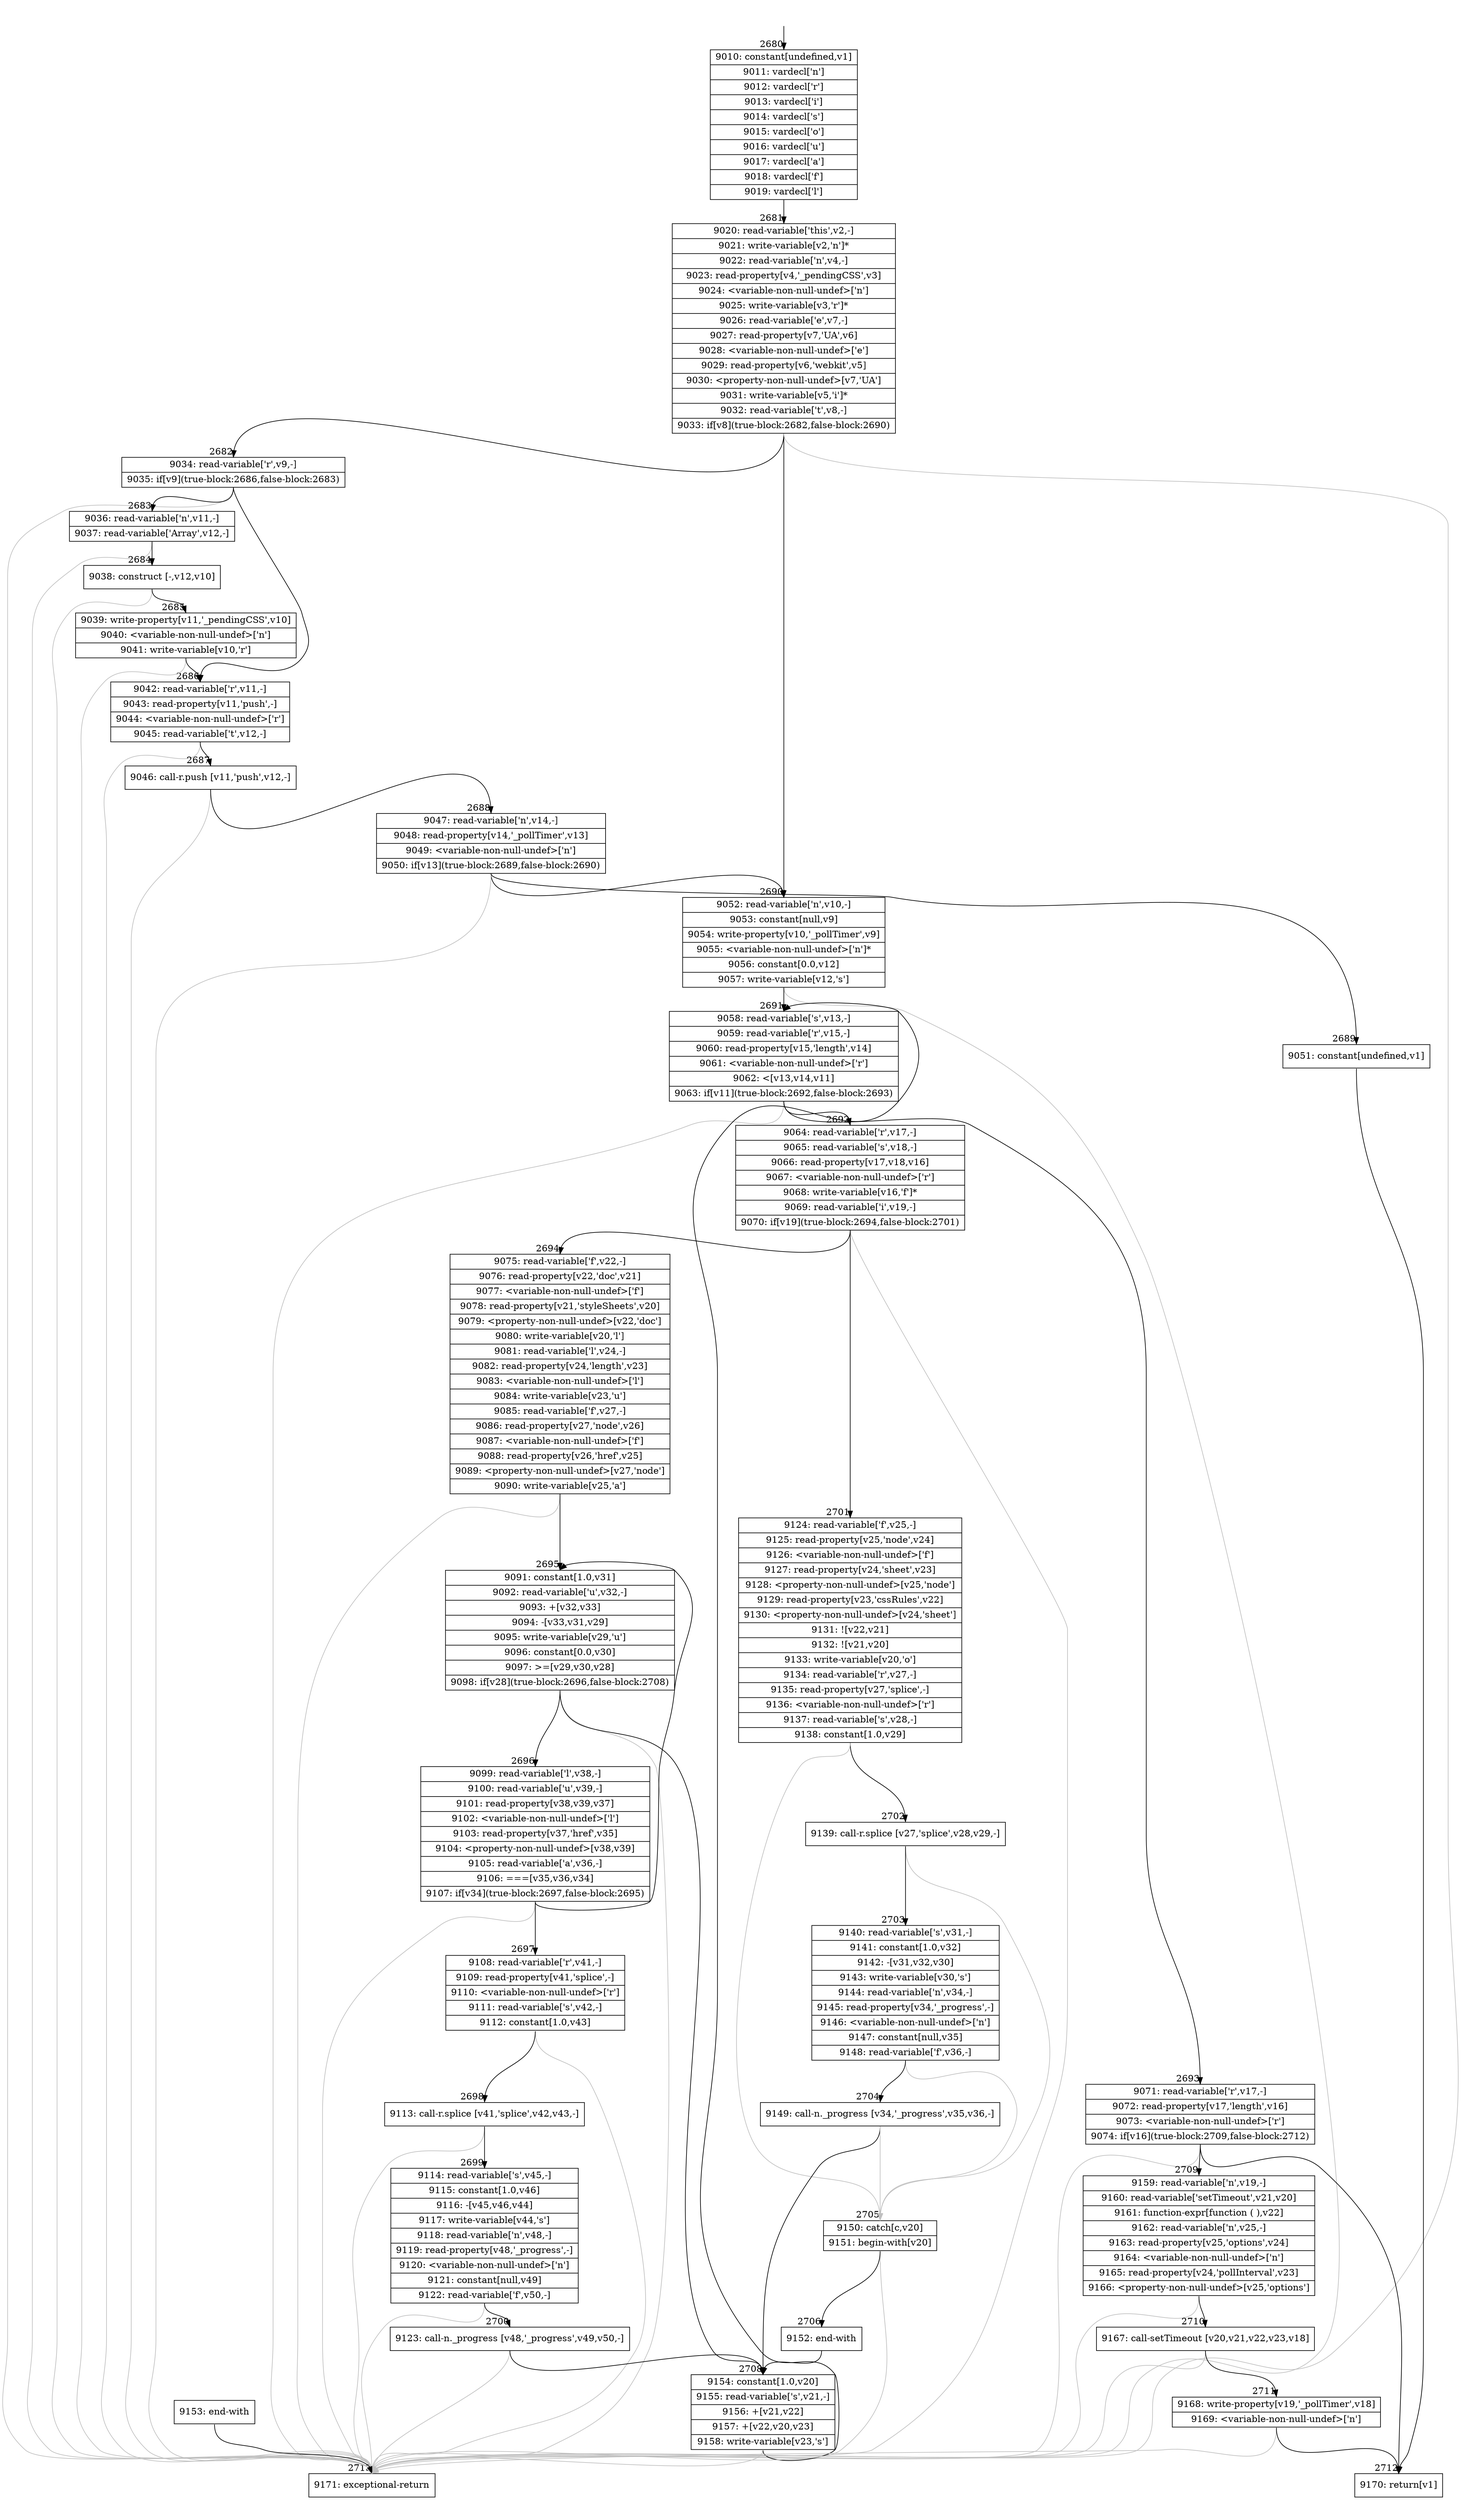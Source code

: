 digraph {
rankdir="TD"
BB_entry137[shape=none,label=""];
BB_entry137 -> BB2680 [tailport=s, headport=n, headlabel="    2680"]
BB2680 [shape=record label="{9010: constant[undefined,v1]|9011: vardecl['n']|9012: vardecl['r']|9013: vardecl['i']|9014: vardecl['s']|9015: vardecl['o']|9016: vardecl['u']|9017: vardecl['a']|9018: vardecl['f']|9019: vardecl['l']}" ] 
BB2680 -> BB2681 [tailport=s, headport=n, headlabel="      2681"]
BB2681 [shape=record label="{9020: read-variable['this',v2,-]|9021: write-variable[v2,'n']*|9022: read-variable['n',v4,-]|9023: read-property[v4,'_pendingCSS',v3]|9024: \<variable-non-null-undef\>['n']|9025: write-variable[v3,'r']*|9026: read-variable['e',v7,-]|9027: read-property[v7,'UA',v6]|9028: \<variable-non-null-undef\>['e']|9029: read-property[v6,'webkit',v5]|9030: \<property-non-null-undef\>[v7,'UA']|9031: write-variable[v5,'i']*|9032: read-variable['t',v8,-]|9033: if[v8](true-block:2682,false-block:2690)}" ] 
BB2681 -> BB2682 [tailport=s, headport=n, headlabel="      2682"]
BB2681 -> BB2690 [tailport=s, headport=n, headlabel="      2690"]
BB2681 -> BB2713 [tailport=s, headport=n, color=gray, headlabel="      2713"]
BB2682 [shape=record label="{9034: read-variable['r',v9,-]|9035: if[v9](true-block:2686,false-block:2683)}" ] 
BB2682 -> BB2686 [tailport=s, headport=n, headlabel="      2686"]
BB2682 -> BB2683 [tailport=s, headport=n, headlabel="      2683"]
BB2682 -> BB2713 [tailport=s, headport=n, color=gray]
BB2683 [shape=record label="{9036: read-variable['n',v11,-]|9037: read-variable['Array',v12,-]}" ] 
BB2683 -> BB2684 [tailport=s, headport=n, headlabel="      2684"]
BB2683 -> BB2713 [tailport=s, headport=n, color=gray]
BB2684 [shape=record label="{9038: construct [-,v12,v10]}" ] 
BB2684 -> BB2685 [tailport=s, headport=n, headlabel="      2685"]
BB2684 -> BB2713 [tailport=s, headport=n, color=gray]
BB2685 [shape=record label="{9039: write-property[v11,'_pendingCSS',v10]|9040: \<variable-non-null-undef\>['n']|9041: write-variable[v10,'r']}" ] 
BB2685 -> BB2686 [tailport=s, headport=n]
BB2685 -> BB2713 [tailport=s, headport=n, color=gray]
BB2686 [shape=record label="{9042: read-variable['r',v11,-]|9043: read-property[v11,'push',-]|9044: \<variable-non-null-undef\>['r']|9045: read-variable['t',v12,-]}" ] 
BB2686 -> BB2687 [tailport=s, headport=n, headlabel="      2687"]
BB2686 -> BB2713 [tailport=s, headport=n, color=gray]
BB2687 [shape=record label="{9046: call-r.push [v11,'push',v12,-]}" ] 
BB2687 -> BB2688 [tailport=s, headport=n, headlabel="      2688"]
BB2687 -> BB2713 [tailport=s, headport=n, color=gray]
BB2688 [shape=record label="{9047: read-variable['n',v14,-]|9048: read-property[v14,'_pollTimer',v13]|9049: \<variable-non-null-undef\>['n']|9050: if[v13](true-block:2689,false-block:2690)}" ] 
BB2688 -> BB2689 [tailport=s, headport=n, headlabel="      2689"]
BB2688 -> BB2690 [tailport=s, headport=n]
BB2688 -> BB2713 [tailport=s, headport=n, color=gray]
BB2689 [shape=record label="{9051: constant[undefined,v1]}" ] 
BB2689 -> BB2712 [tailport=s, headport=n, headlabel="      2712"]
BB2690 [shape=record label="{9052: read-variable['n',v10,-]|9053: constant[null,v9]|9054: write-property[v10,'_pollTimer',v9]|9055: \<variable-non-null-undef\>['n']*|9056: constant[0.0,v12]|9057: write-variable[v12,'s']}" ] 
BB2690 -> BB2691 [tailport=s, headport=n, headlabel="      2691"]
BB2690 -> BB2713 [tailport=s, headport=n, color=gray]
BB2691 [shape=record label="{9058: read-variable['s',v13,-]|9059: read-variable['r',v15,-]|9060: read-property[v15,'length',v14]|9061: \<variable-non-null-undef\>['r']|9062: \<[v13,v14,v11]|9063: if[v11](true-block:2692,false-block:2693)}" ] 
BB2691 -> BB2692 [tailport=s, headport=n, headlabel="      2692"]
BB2691 -> BB2693 [tailport=s, headport=n, headlabel="      2693"]
BB2691 -> BB2713 [tailport=s, headport=n, color=gray]
BB2692 [shape=record label="{9064: read-variable['r',v17,-]|9065: read-variable['s',v18,-]|9066: read-property[v17,v18,v16]|9067: \<variable-non-null-undef\>['r']|9068: write-variable[v16,'f']*|9069: read-variable['i',v19,-]|9070: if[v19](true-block:2694,false-block:2701)}" ] 
BB2692 -> BB2694 [tailport=s, headport=n, headlabel="      2694"]
BB2692 -> BB2701 [tailport=s, headport=n, headlabel="      2701"]
BB2692 -> BB2713 [tailport=s, headport=n, color=gray]
BB2693 [shape=record label="{9071: read-variable['r',v17,-]|9072: read-property[v17,'length',v16]|9073: \<variable-non-null-undef\>['r']|9074: if[v16](true-block:2709,false-block:2712)}" ] 
BB2693 -> BB2712 [tailport=s, headport=n]
BB2693 -> BB2709 [tailport=s, headport=n, headlabel="      2709"]
BB2693 -> BB2713 [tailport=s, headport=n, color=gray]
BB2694 [shape=record label="{9075: read-variable['f',v22,-]|9076: read-property[v22,'doc',v21]|9077: \<variable-non-null-undef\>['f']|9078: read-property[v21,'styleSheets',v20]|9079: \<property-non-null-undef\>[v22,'doc']|9080: write-variable[v20,'l']|9081: read-variable['l',v24,-]|9082: read-property[v24,'length',v23]|9083: \<variable-non-null-undef\>['l']|9084: write-variable[v23,'u']|9085: read-variable['f',v27,-]|9086: read-property[v27,'node',v26]|9087: \<variable-non-null-undef\>['f']|9088: read-property[v26,'href',v25]|9089: \<property-non-null-undef\>[v27,'node']|9090: write-variable[v25,'a']}" ] 
BB2694 -> BB2695 [tailport=s, headport=n, headlabel="      2695"]
BB2694 -> BB2713 [tailport=s, headport=n, color=gray]
BB2695 [shape=record label="{9091: constant[1.0,v31]|9092: read-variable['u',v32,-]|9093: +[v32,v33]|9094: -[v33,v31,v29]|9095: write-variable[v29,'u']|9096: constant[0.0,v30]|9097: \>=[v29,v30,v28]|9098: if[v28](true-block:2696,false-block:2708)}" ] 
BB2695 -> BB2696 [tailport=s, headport=n, headlabel="      2696"]
BB2695 -> BB2708 [tailport=s, headport=n, headlabel="      2708"]
BB2695 -> BB2713 [tailport=s, headport=n, color=gray]
BB2696 [shape=record label="{9099: read-variable['l',v38,-]|9100: read-variable['u',v39,-]|9101: read-property[v38,v39,v37]|9102: \<variable-non-null-undef\>['l']|9103: read-property[v37,'href',v35]|9104: \<property-non-null-undef\>[v38,v39]|9105: read-variable['a',v36,-]|9106: ===[v35,v36,v34]|9107: if[v34](true-block:2697,false-block:2695)}" ] 
BB2696 -> BB2697 [tailport=s, headport=n, headlabel="      2697"]
BB2696 -> BB2695 [tailport=s, headport=n]
BB2696 -> BB2713 [tailport=s, headport=n, color=gray]
BB2697 [shape=record label="{9108: read-variable['r',v41,-]|9109: read-property[v41,'splice',-]|9110: \<variable-non-null-undef\>['r']|9111: read-variable['s',v42,-]|9112: constant[1.0,v43]}" ] 
BB2697 -> BB2698 [tailport=s, headport=n, headlabel="      2698"]
BB2697 -> BB2713 [tailport=s, headport=n, color=gray]
BB2698 [shape=record label="{9113: call-r.splice [v41,'splice',v42,v43,-]}" ] 
BB2698 -> BB2699 [tailport=s, headport=n, headlabel="      2699"]
BB2698 -> BB2713 [tailport=s, headport=n, color=gray]
BB2699 [shape=record label="{9114: read-variable['s',v45,-]|9115: constant[1.0,v46]|9116: -[v45,v46,v44]|9117: write-variable[v44,'s']|9118: read-variable['n',v48,-]|9119: read-property[v48,'_progress',-]|9120: \<variable-non-null-undef\>['n']|9121: constant[null,v49]|9122: read-variable['f',v50,-]}" ] 
BB2699 -> BB2700 [tailport=s, headport=n, headlabel="      2700"]
BB2699 -> BB2713 [tailport=s, headport=n, color=gray]
BB2700 [shape=record label="{9123: call-n._progress [v48,'_progress',v49,v50,-]}" ] 
BB2700 -> BB2708 [tailport=s, headport=n]
BB2700 -> BB2713 [tailport=s, headport=n, color=gray]
BB2701 [shape=record label="{9124: read-variable['f',v25,-]|9125: read-property[v25,'node',v24]|9126: \<variable-non-null-undef\>['f']|9127: read-property[v24,'sheet',v23]|9128: \<property-non-null-undef\>[v25,'node']|9129: read-property[v23,'cssRules',v22]|9130: \<property-non-null-undef\>[v24,'sheet']|9131: ![v22,v21]|9132: ![v21,v20]|9133: write-variable[v20,'o']|9134: read-variable['r',v27,-]|9135: read-property[v27,'splice',-]|9136: \<variable-non-null-undef\>['r']|9137: read-variable['s',v28,-]|9138: constant[1.0,v29]}" ] 
BB2701 -> BB2702 [tailport=s, headport=n, headlabel="      2702"]
BB2701 -> BB2705 [tailport=s, headport=n, color=gray, headlabel="      2705"]
BB2702 [shape=record label="{9139: call-r.splice [v27,'splice',v28,v29,-]}" ] 
BB2702 -> BB2703 [tailport=s, headport=n, headlabel="      2703"]
BB2702 -> BB2705 [tailport=s, headport=n, color=gray]
BB2703 [shape=record label="{9140: read-variable['s',v31,-]|9141: constant[1.0,v32]|9142: -[v31,v32,v30]|9143: write-variable[v30,'s']|9144: read-variable['n',v34,-]|9145: read-property[v34,'_progress',-]|9146: \<variable-non-null-undef\>['n']|9147: constant[null,v35]|9148: read-variable['f',v36,-]}" ] 
BB2703 -> BB2704 [tailport=s, headport=n, headlabel="      2704"]
BB2703 -> BB2705 [tailport=s, headport=n, color=gray]
BB2704 [shape=record label="{9149: call-n._progress [v34,'_progress',v35,v36,-]}" ] 
BB2704 -> BB2708 [tailport=s, headport=n]
BB2704 -> BB2705 [tailport=s, headport=n, color=gray]
BB2705 [shape=record label="{9150: catch[c,v20]|9151: begin-with[v20]}" ] 
BB2705 -> BB2706 [tailport=s, headport=n, headlabel="      2706"]
BB2705 -> BB2713 [tailport=s, headport=n, color=gray]
BB2706 [shape=record label="{9152: end-with}" ] 
BB2706 -> BB2708 [tailport=s, headport=n]
BB2707 [shape=record label="{9153: end-with}" ] 
BB2707 -> BB2713 [tailport=s, headport=n]
BB2708 [shape=record label="{9154: constant[1.0,v20]|9155: read-variable['s',v21,-]|9156: +[v21,v22]|9157: +[v22,v20,v23]|9158: write-variable[v23,'s']}" ] 
BB2708 -> BB2691 [tailport=s, headport=n]
BB2708 -> BB2713 [tailport=s, headport=n, color=gray]
BB2709 [shape=record label="{9159: read-variable['n',v19,-]|9160: read-variable['setTimeout',v21,v20]|9161: function-expr[function ( ),v22]|9162: read-variable['n',v25,-]|9163: read-property[v25,'options',v24]|9164: \<variable-non-null-undef\>['n']|9165: read-property[v24,'pollInterval',v23]|9166: \<property-non-null-undef\>[v25,'options']}" ] 
BB2709 -> BB2710 [tailport=s, headport=n, headlabel="      2710"]
BB2709 -> BB2713 [tailport=s, headport=n, color=gray]
BB2710 [shape=record label="{9167: call-setTimeout [v20,v21,v22,v23,v18]}" ] 
BB2710 -> BB2711 [tailport=s, headport=n, headlabel="      2711"]
BB2710 -> BB2713 [tailport=s, headport=n, color=gray]
BB2711 [shape=record label="{9168: write-property[v19,'_pollTimer',v18]|9169: \<variable-non-null-undef\>['n']}" ] 
BB2711 -> BB2712 [tailport=s, headport=n]
BB2711 -> BB2713 [tailport=s, headport=n, color=gray]
BB2712 [shape=record label="{9170: return[v1]}" ] 
BB2713 [shape=record label="{9171: exceptional-return}" ] 
}
